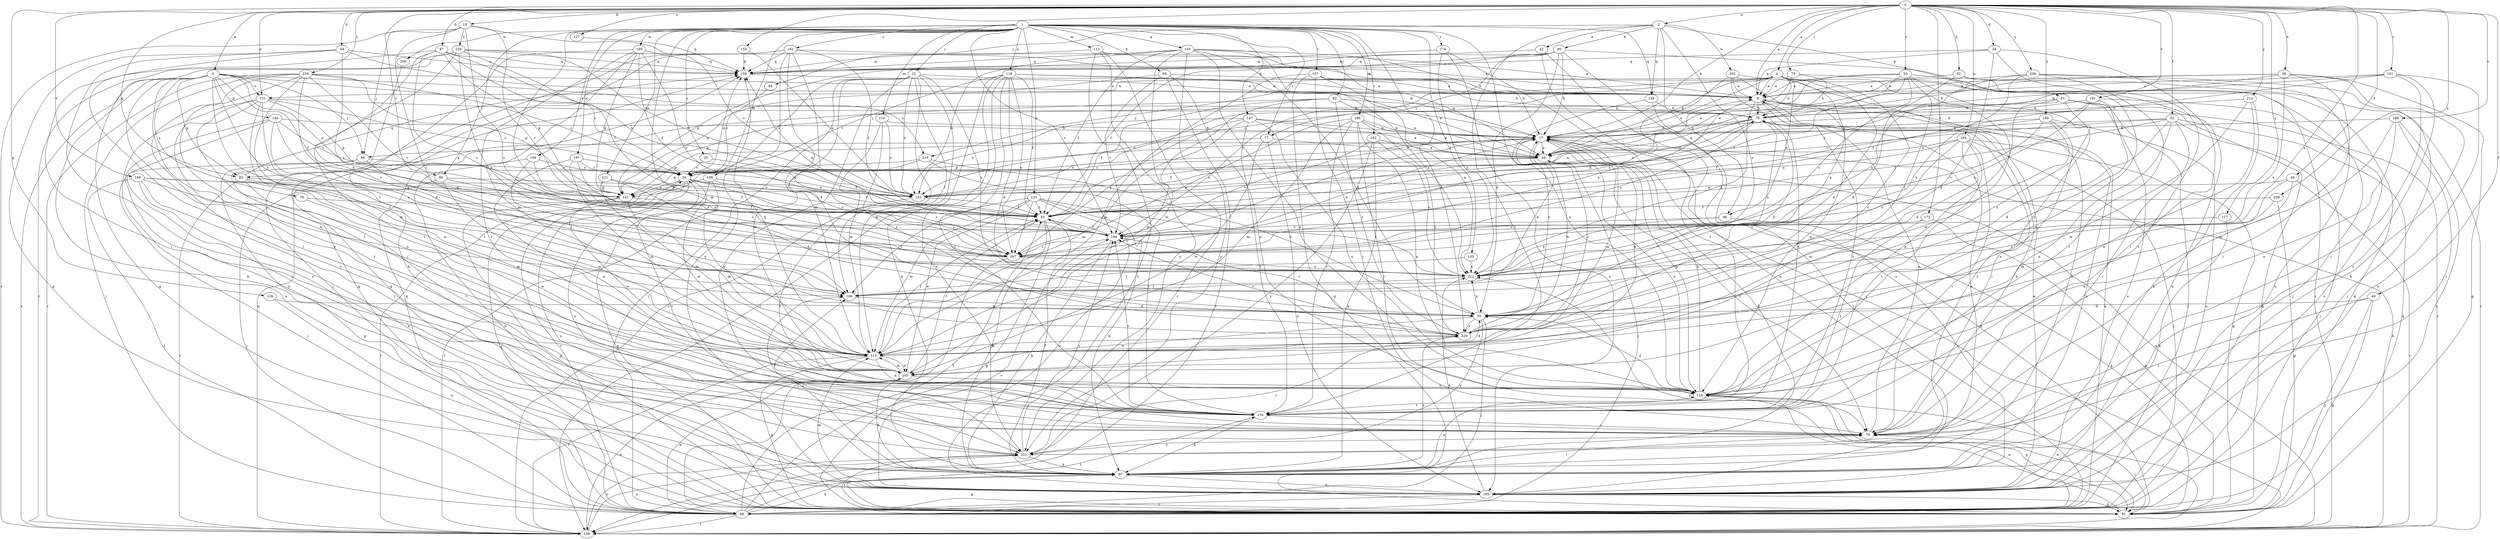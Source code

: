 strict digraph  {
0;
1;
2;
4;
6;
8;
15;
17;
20;
22;
25;
26;
34;
35;
38;
42;
44;
46;
49;
52;
53;
60;
61;
62;
64;
67;
69;
70;
73;
77;
78;
79;
82;
84;
86;
88;
90;
91;
96;
97;
99;
105;
106;
108;
110;
113;
115;
118;
121;
123;
124;
127;
131;
133;
139;
140;
141;
145;
147;
149;
150;
151;
155;
156;
157;
159;
162;
167;
173;
174;
176;
180;
184;
185;
186;
188;
191;
192;
194;
195;
196;
197;
200;
202;
203;
206;
208;
212;
214;
217;
219;
220;
221;
226;
229;
0 -> 2  [label=a];
0 -> 4  [label=a];
0 -> 6  [label=a];
0 -> 8  [label=a];
0 -> 15  [label=b];
0 -> 17  [label=b];
0 -> 20  [label=c];
0 -> 34  [label=d];
0 -> 38  [label=e];
0 -> 46  [label=f];
0 -> 49  [label=f];
0 -> 52  [label=f];
0 -> 60  [label=g];
0 -> 62  [label=h];
0 -> 64  [label=h];
0 -> 67  [label=h];
0 -> 73  [label=i];
0 -> 99  [label=l];
0 -> 127  [label=o];
0 -> 131  [label=o];
0 -> 139  [label=p];
0 -> 151  [label=r];
0 -> 155  [label=r];
0 -> 173  [label=t];
0 -> 180  [label=u];
0 -> 184  [label=u];
0 -> 186  [label=v];
0 -> 188  [label=v];
0 -> 191  [label=v];
0 -> 206  [label=x];
0 -> 208  [label=x];
0 -> 212  [label=x];
0 -> 214  [label=y];
0 -> 217  [label=y];
0 -> 226  [label=z];
1 -> 22  [label=c];
1 -> 25  [label=c];
1 -> 69  [label=h];
1 -> 77  [label=i];
1 -> 82  [label=j];
1 -> 99  [label=l];
1 -> 105  [label=l];
1 -> 108  [label=m];
1 -> 110  [label=m];
1 -> 113  [label=m];
1 -> 115  [label=m];
1 -> 118  [label=n];
1 -> 121  [label=n];
1 -> 123  [label=n];
1 -> 124  [label=n];
1 -> 145  [label=q];
1 -> 147  [label=q];
1 -> 149  [label=q];
1 -> 156  [label=r];
1 -> 157  [label=r];
1 -> 162  [label=s];
1 -> 167  [label=s];
1 -> 174  [label=t];
1 -> 192  [label=v];
1 -> 194  [label=v];
1 -> 195  [label=w];
1 -> 196  [label=w];
1 -> 197  [label=w];
1 -> 200  [label=w];
1 -> 229  [label=z];
2 -> 42  [label=e];
2 -> 84  [label=j];
2 -> 90  [label=k];
2 -> 91  [label=k];
2 -> 96  [label=k];
2 -> 149  [label=q];
2 -> 176  [label=t];
2 -> 202  [label=w];
2 -> 212  [label=x];
4 -> 8  [label=a];
4 -> 17  [label=b];
4 -> 26  [label=c];
4 -> 35  [label=d];
4 -> 44  [label=e];
4 -> 70  [label=h];
4 -> 77  [label=i];
4 -> 96  [label=k];
4 -> 131  [label=o];
4 -> 185  [label=u];
4 -> 203  [label=w];
4 -> 212  [label=x];
4 -> 219  [label=y];
4 -> 229  [label=z];
6 -> 17  [label=b];
6 -> 53  [label=f];
6 -> 60  [label=g];
6 -> 78  [label=i];
6 -> 86  [label=j];
6 -> 97  [label=k];
6 -> 131  [label=o];
6 -> 140  [label=p];
6 -> 141  [label=p];
6 -> 159  [label=r];
6 -> 167  [label=s];
6 -> 176  [label=t];
6 -> 203  [label=w];
6 -> 219  [label=y];
6 -> 229  [label=z];
8 -> 70  [label=h];
8 -> 159  [label=r];
8 -> 167  [label=s];
8 -> 176  [label=t];
8 -> 212  [label=x];
15 -> 86  [label=j];
15 -> 106  [label=l];
15 -> 133  [label=o];
15 -> 159  [label=r];
15 -> 194  [label=v];
15 -> 212  [label=x];
15 -> 220  [label=y];
17 -> 44  [label=e];
17 -> 53  [label=f];
17 -> 60  [label=g];
17 -> 61  [label=g];
17 -> 97  [label=k];
17 -> 115  [label=m];
17 -> 124  [label=n];
17 -> 133  [label=o];
17 -> 141  [label=p];
17 -> 194  [label=v];
17 -> 229  [label=z];
20 -> 8  [label=a];
20 -> 44  [label=e];
20 -> 53  [label=f];
20 -> 86  [label=j];
20 -> 88  [label=j];
20 -> 106  [label=l];
20 -> 167  [label=s];
20 -> 229  [label=z];
22 -> 8  [label=a];
22 -> 26  [label=c];
22 -> 88  [label=j];
22 -> 106  [label=l];
22 -> 115  [label=m];
22 -> 133  [label=o];
22 -> 159  [label=r];
22 -> 203  [label=w];
22 -> 212  [label=x];
22 -> 221  [label=y];
25 -> 26  [label=c];
25 -> 53  [label=f];
26 -> 53  [label=f];
26 -> 88  [label=j];
26 -> 133  [label=o];
26 -> 150  [label=q];
26 -> 159  [label=r];
26 -> 167  [label=s];
26 -> 185  [label=u];
26 -> 203  [label=w];
26 -> 221  [label=y];
34 -> 8  [label=a];
34 -> 35  [label=d];
34 -> 79  [label=i];
34 -> 124  [label=n];
34 -> 150  [label=q];
35 -> 70  [label=h];
35 -> 88  [label=j];
35 -> 194  [label=v];
35 -> 203  [label=w];
35 -> 212  [label=x];
35 -> 221  [label=y];
35 -> 229  [label=z];
38 -> 8  [label=a];
38 -> 44  [label=e];
38 -> 61  [label=g];
38 -> 70  [label=h];
38 -> 79  [label=i];
38 -> 97  [label=k];
38 -> 133  [label=o];
38 -> 212  [label=x];
42 -> 150  [label=q];
42 -> 176  [label=t];
42 -> 185  [label=u];
44 -> 26  [label=c];
44 -> 79  [label=i];
44 -> 88  [label=j];
44 -> 124  [label=n];
44 -> 133  [label=o];
46 -> 115  [label=m];
46 -> 124  [label=n];
46 -> 133  [label=o];
46 -> 159  [label=r];
49 -> 35  [label=d];
49 -> 61  [label=g];
49 -> 79  [label=i];
49 -> 88  [label=j];
52 -> 17  [label=b];
52 -> 26  [label=c];
52 -> 35  [label=d];
52 -> 53  [label=f];
52 -> 61  [label=g];
52 -> 79  [label=i];
52 -> 88  [label=j];
52 -> 124  [label=n];
53 -> 8  [label=a];
53 -> 61  [label=g];
53 -> 70  [label=h];
53 -> 97  [label=k];
53 -> 194  [label=v];
60 -> 106  [label=l];
60 -> 115  [label=m];
60 -> 141  [label=p];
60 -> 150  [label=q];
60 -> 159  [label=r];
60 -> 176  [label=t];
61 -> 79  [label=i];
61 -> 124  [label=n];
61 -> 212  [label=x];
61 -> 221  [label=y];
62 -> 8  [label=a];
62 -> 35  [label=d];
62 -> 61  [label=g];
62 -> 159  [label=r];
64 -> 17  [label=b];
64 -> 61  [label=g];
64 -> 79  [label=i];
64 -> 150  [label=q];
64 -> 167  [label=s];
64 -> 185  [label=u];
67 -> 26  [label=c];
67 -> 79  [label=i];
67 -> 133  [label=o];
67 -> 141  [label=p];
67 -> 150  [label=q];
67 -> 167  [label=s];
67 -> 212  [label=x];
69 -> 8  [label=a];
69 -> 124  [label=n];
69 -> 141  [label=p];
69 -> 159  [label=r];
69 -> 194  [label=v];
70 -> 17  [label=b];
70 -> 26  [label=c];
70 -> 44  [label=e];
70 -> 79  [label=i];
70 -> 133  [label=o];
70 -> 167  [label=s];
70 -> 212  [label=x];
73 -> 8  [label=a];
73 -> 44  [label=e];
73 -> 70  [label=h];
73 -> 176  [label=t];
77 -> 44  [label=e];
77 -> 141  [label=p];
77 -> 185  [label=u];
77 -> 203  [label=w];
78 -> 53  [label=f];
78 -> 203  [label=w];
79 -> 8  [label=a];
79 -> 26  [label=c];
79 -> 70  [label=h];
79 -> 106  [label=l];
79 -> 221  [label=y];
82 -> 44  [label=e];
82 -> 53  [label=f];
82 -> 70  [label=h];
82 -> 115  [label=m];
82 -> 141  [label=p];
82 -> 229  [label=z];
84 -> 26  [label=c];
86 -> 26  [label=c];
86 -> 61  [label=g];
86 -> 88  [label=j];
86 -> 106  [label=l];
88 -> 8  [label=a];
88 -> 26  [label=c];
88 -> 53  [label=f];
88 -> 97  [label=k];
88 -> 124  [label=n];
88 -> 150  [label=q];
88 -> 159  [label=r];
88 -> 176  [label=t];
88 -> 194  [label=v];
88 -> 203  [label=w];
90 -> 17  [label=b];
90 -> 35  [label=d];
90 -> 53  [label=f];
90 -> 141  [label=p];
90 -> 150  [label=q];
90 -> 159  [label=r];
90 -> 185  [label=u];
90 -> 194  [label=v];
91 -> 61  [label=g];
91 -> 70  [label=h];
91 -> 88  [label=j];
91 -> 124  [label=n];
91 -> 133  [label=o];
91 -> 185  [label=u];
91 -> 221  [label=y];
96 -> 61  [label=g];
96 -> 194  [label=v];
96 -> 212  [label=x];
97 -> 8  [label=a];
97 -> 53  [label=f];
97 -> 61  [label=g];
97 -> 70  [label=h];
97 -> 79  [label=i];
97 -> 106  [label=l];
97 -> 124  [label=n];
97 -> 185  [label=u];
97 -> 229  [label=z];
99 -> 88  [label=j];
99 -> 115  [label=m];
99 -> 133  [label=o];
99 -> 167  [label=s];
105 -> 106  [label=l];
105 -> 212  [label=x];
106 -> 17  [label=b];
106 -> 35  [label=d];
108 -> 53  [label=f];
108 -> 61  [label=g];
108 -> 141  [label=p];
108 -> 159  [label=r];
108 -> 194  [label=v];
110 -> 17  [label=b];
110 -> 115  [label=m];
110 -> 133  [label=o];
110 -> 229  [label=z];
113 -> 8  [label=a];
113 -> 150  [label=q];
113 -> 159  [label=r];
113 -> 185  [label=u];
113 -> 221  [label=y];
115 -> 17  [label=b];
115 -> 35  [label=d];
115 -> 53  [label=f];
115 -> 61  [label=g];
115 -> 124  [label=n];
115 -> 150  [label=q];
115 -> 159  [label=r];
115 -> 203  [label=w];
118 -> 8  [label=a];
118 -> 26  [label=c];
118 -> 35  [label=d];
118 -> 44  [label=e];
118 -> 53  [label=f];
118 -> 97  [label=k];
118 -> 159  [label=r];
118 -> 167  [label=s];
118 -> 176  [label=t];
118 -> 221  [label=y];
121 -> 35  [label=d];
121 -> 53  [label=f];
121 -> 115  [label=m];
121 -> 141  [label=p];
123 -> 53  [label=f];
123 -> 97  [label=k];
123 -> 106  [label=l];
123 -> 115  [label=m];
123 -> 167  [label=s];
123 -> 185  [label=u];
123 -> 203  [label=w];
123 -> 212  [label=x];
124 -> 17  [label=b];
124 -> 35  [label=d];
124 -> 61  [label=g];
124 -> 159  [label=r];
124 -> 176  [label=t];
127 -> 150  [label=q];
131 -> 26  [label=c];
131 -> 70  [label=h];
131 -> 106  [label=l];
131 -> 124  [label=n];
131 -> 141  [label=p];
131 -> 176  [label=t];
131 -> 185  [label=u];
131 -> 203  [label=w];
133 -> 53  [label=f];
133 -> 176  [label=t];
139 -> 35  [label=d];
139 -> 185  [label=u];
140 -> 17  [label=b];
140 -> 26  [label=c];
140 -> 79  [label=i];
140 -> 194  [label=v];
140 -> 212  [label=x];
140 -> 221  [label=y];
141 -> 61  [label=g];
141 -> 115  [label=m];
141 -> 167  [label=s];
141 -> 203  [label=w];
145 -> 17  [label=b];
145 -> 35  [label=d];
145 -> 44  [label=e];
145 -> 53  [label=f];
145 -> 124  [label=n];
145 -> 133  [label=o];
145 -> 150  [label=q];
145 -> 203  [label=w];
145 -> 212  [label=x];
145 -> 221  [label=y];
147 -> 17  [label=b];
147 -> 44  [label=e];
147 -> 115  [label=m];
147 -> 124  [label=n];
147 -> 133  [label=o];
147 -> 167  [label=s];
147 -> 176  [label=t];
149 -> 70  [label=h];
149 -> 88  [label=j];
149 -> 229  [label=z];
150 -> 8  [label=a];
151 -> 8  [label=a];
151 -> 53  [label=f];
151 -> 70  [label=h];
151 -> 79  [label=i];
151 -> 185  [label=u];
151 -> 221  [label=y];
155 -> 133  [label=o];
155 -> 150  [label=q];
156 -> 26  [label=c];
156 -> 106  [label=l];
156 -> 167  [label=s];
156 -> 185  [label=u];
157 -> 8  [label=a];
157 -> 61  [label=g];
157 -> 70  [label=h];
157 -> 79  [label=i];
157 -> 115  [label=m];
157 -> 212  [label=x];
159 -> 17  [label=b];
159 -> 44  [label=e];
159 -> 150  [label=q];
159 -> 203  [label=w];
159 -> 221  [label=y];
162 -> 8  [label=a];
162 -> 53  [label=f];
162 -> 88  [label=j];
162 -> 97  [label=k];
162 -> 115  [label=m];
162 -> 150  [label=q];
162 -> 221  [label=y];
162 -> 229  [label=z];
167 -> 17  [label=b];
167 -> 88  [label=j];
167 -> 212  [label=x];
173 -> 61  [label=g];
173 -> 176  [label=t];
173 -> 194  [label=v];
174 -> 150  [label=q];
174 -> 159  [label=r];
174 -> 185  [label=u];
174 -> 212  [label=x];
176 -> 79  [label=i];
176 -> 97  [label=k];
176 -> 194  [label=v];
180 -> 17  [label=b];
180 -> 35  [label=d];
180 -> 53  [label=f];
180 -> 124  [label=n];
180 -> 185  [label=u];
180 -> 194  [label=v];
184 -> 44  [label=e];
184 -> 61  [label=g];
184 -> 79  [label=i];
184 -> 88  [label=j];
184 -> 133  [label=o];
184 -> 176  [label=t];
184 -> 203  [label=w];
184 -> 212  [label=x];
185 -> 8  [label=a];
185 -> 61  [label=g];
185 -> 88  [label=j];
185 -> 115  [label=m];
185 -> 212  [label=x];
186 -> 88  [label=j];
186 -> 97  [label=k];
186 -> 106  [label=l];
186 -> 133  [label=o];
186 -> 141  [label=p];
186 -> 176  [label=t];
188 -> 17  [label=b];
188 -> 79  [label=i];
188 -> 115  [label=m];
188 -> 124  [label=n];
188 -> 185  [label=u];
191 -> 17  [label=b];
191 -> 70  [label=h];
191 -> 167  [label=s];
191 -> 185  [label=u];
191 -> 229  [label=z];
192 -> 44  [label=e];
192 -> 97  [label=k];
192 -> 194  [label=v];
192 -> 212  [label=x];
192 -> 221  [label=y];
194 -> 53  [label=f];
194 -> 97  [label=k];
194 -> 150  [label=q];
194 -> 167  [label=s];
195 -> 53  [label=f];
195 -> 61  [label=g];
195 -> 115  [label=m];
195 -> 141  [label=p];
195 -> 150  [label=q];
195 -> 176  [label=t];
195 -> 194  [label=v];
196 -> 17  [label=b];
196 -> 44  [label=e];
196 -> 79  [label=i];
196 -> 115  [label=m];
196 -> 124  [label=n];
196 -> 167  [label=s];
196 -> 176  [label=t];
196 -> 229  [label=z];
197 -> 26  [label=c];
197 -> 115  [label=m];
197 -> 124  [label=n];
197 -> 133  [label=o];
197 -> 167  [label=s];
200 -> 61  [label=g];
202 -> 8  [label=a];
202 -> 97  [label=k];
202 -> 124  [label=n];
202 -> 167  [label=s];
202 -> 176  [label=t];
203 -> 53  [label=f];
203 -> 97  [label=k];
203 -> 115  [label=m];
203 -> 124  [label=n];
206 -> 8  [label=a];
206 -> 88  [label=j];
206 -> 167  [label=s];
206 -> 176  [label=t];
206 -> 185  [label=u];
206 -> 212  [label=x];
208 -> 53  [label=f];
208 -> 61  [label=g];
208 -> 106  [label=l];
212 -> 106  [label=l];
214 -> 70  [label=h];
214 -> 97  [label=k];
214 -> 124  [label=n];
214 -> 203  [label=w];
217 -> 97  [label=k];
217 -> 194  [label=v];
219 -> 26  [label=c];
219 -> 35  [label=d];
219 -> 141  [label=p];
219 -> 176  [label=t];
220 -> 8  [label=a];
220 -> 53  [label=f];
220 -> 61  [label=g];
220 -> 133  [label=o];
220 -> 150  [label=q];
220 -> 159  [label=r];
220 -> 176  [label=t];
220 -> 212  [label=x];
221 -> 97  [label=k];
221 -> 159  [label=r];
221 -> 194  [label=v];
221 -> 229  [label=z];
226 -> 8  [label=a];
226 -> 26  [label=c];
226 -> 35  [label=d];
226 -> 79  [label=i];
226 -> 88  [label=j];
226 -> 115  [label=m];
226 -> 141  [label=p];
226 -> 159  [label=r];
226 -> 194  [label=v];
226 -> 221  [label=y];
229 -> 17  [label=b];
229 -> 115  [label=m];
229 -> 194  [label=v];
}
